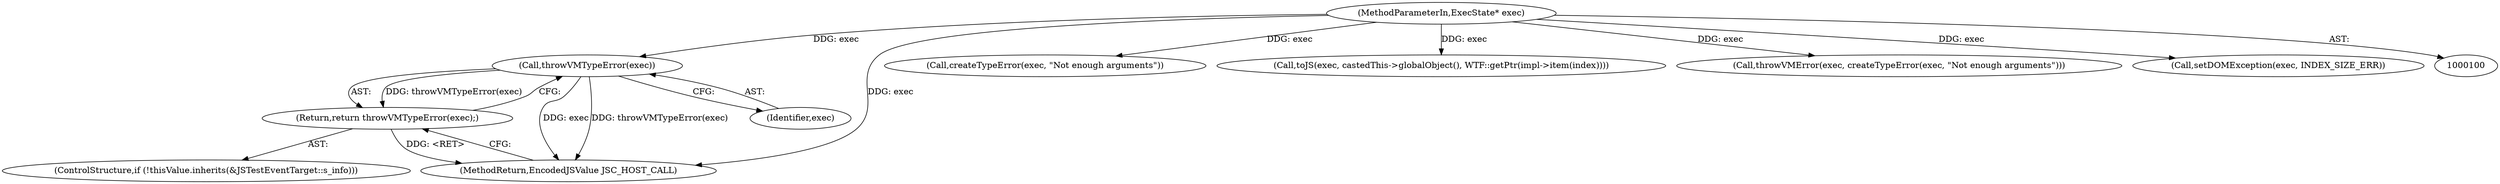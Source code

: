 digraph "0_Chrome_b944f670bb7a8a919daac497a4ea0536c954c201_14@pointer" {
"1000113" [label="(Call,throwVMTypeError(exec))"];
"1000101" [label="(MethodParameterIn,ExecState* exec)"];
"1000112" [label="(Return,return throwVMTypeError(exec);)"];
"1000166" [label="(MethodReturn,EncodedJSValue JSC_HOST_CALL)"];
"1000134" [label="(Call,createTypeError(exec, \"Not enough arguments\"))"];
"1000157" [label="(Call,toJS(exec, castedThis->globalObject(), WTF::getPtr(impl->item(index))))"];
"1000113" [label="(Call,throwVMTypeError(exec))"];
"1000107" [label="(ControlStructure,if (!thisValue.inherits(&JSTestEventTarget::s_info)))"];
"1000101" [label="(MethodParameterIn,ExecState* exec)"];
"1000132" [label="(Call,throwVMError(exec, createTypeError(exec, \"Not enough arguments\")))"];
"1000112" [label="(Return,return throwVMTypeError(exec);)"];
"1000143" [label="(Call,setDOMException(exec, INDEX_SIZE_ERR))"];
"1000114" [label="(Identifier,exec)"];
"1000113" -> "1000112"  [label="AST: "];
"1000113" -> "1000114"  [label="CFG: "];
"1000114" -> "1000113"  [label="AST: "];
"1000112" -> "1000113"  [label="CFG: "];
"1000113" -> "1000166"  [label="DDG: exec"];
"1000113" -> "1000166"  [label="DDG: throwVMTypeError(exec)"];
"1000113" -> "1000112"  [label="DDG: throwVMTypeError(exec)"];
"1000101" -> "1000113"  [label="DDG: exec"];
"1000101" -> "1000100"  [label="AST: "];
"1000101" -> "1000166"  [label="DDG: exec"];
"1000101" -> "1000132"  [label="DDG: exec"];
"1000101" -> "1000134"  [label="DDG: exec"];
"1000101" -> "1000143"  [label="DDG: exec"];
"1000101" -> "1000157"  [label="DDG: exec"];
"1000112" -> "1000107"  [label="AST: "];
"1000166" -> "1000112"  [label="CFG: "];
"1000112" -> "1000166"  [label="DDG: <RET>"];
}
